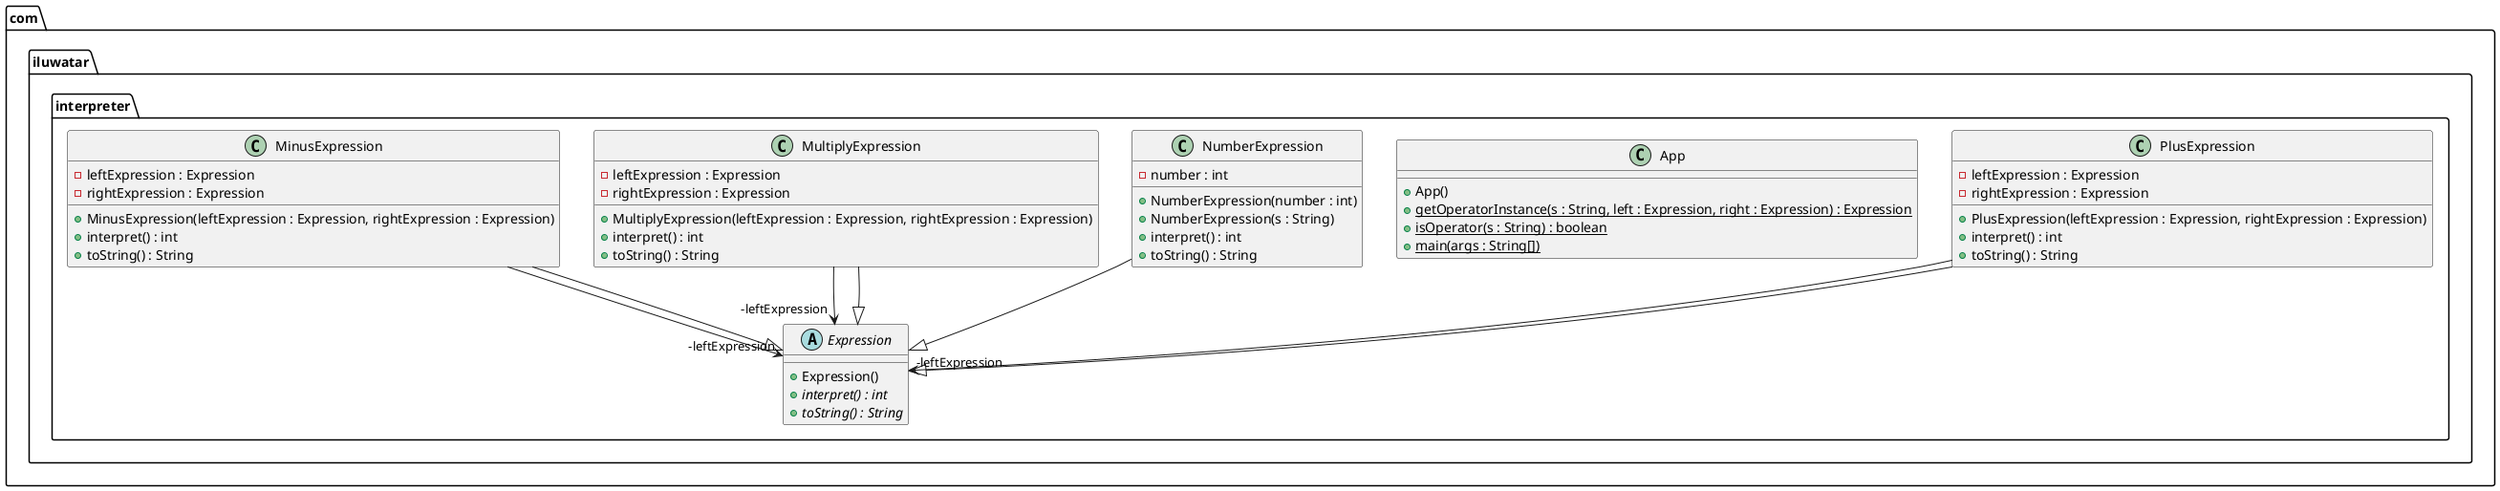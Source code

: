 @startuml
package com.iluwatar.interpreter {
  abstract class Expression {
    + Expression()
    + interpret() : int {abstract}
    + toString() : String {abstract}
  }
  class PlusExpression {
    - leftExpression : Expression
    - rightExpression : Expression
    + PlusExpression(leftExpression : Expression, rightExpression : Expression)
    + interpret() : int
    + toString() : String
  }
  class App {
    + App()
    + getOperatorInstance(s : String, left : Expression, right : Expression) : Expression {static}
    + isOperator(s : String) : boolean {static}
    + main(args : String[]) {static}
  }
  class NumberExpression {
    - number : int
    + NumberExpression(number : int)
    + NumberExpression(s : String)
    + interpret() : int
    + toString() : String
  }
  class MultiplyExpression {
    - leftExpression : Expression
    - rightExpression : Expression
    + MultiplyExpression(leftExpression : Expression, rightExpression : Expression)
    + interpret() : int
    + toString() : String
  }
  class MinusExpression {
    - leftExpression : Expression
    - rightExpression : Expression
    + MinusExpression(leftExpression : Expression, rightExpression : Expression)
    + interpret() : int
    + toString() : String
  }
}
MultiplyExpression -->  "-leftExpression" Expression
MinusExpression -->  "-leftExpression" Expression
PlusExpression -->  "-leftExpression" Expression
PlusExpression --|> Expression 
NumberExpression --|> Expression 
MultiplyExpression --|> Expression 
MinusExpression --|> Expression 
@enduml
